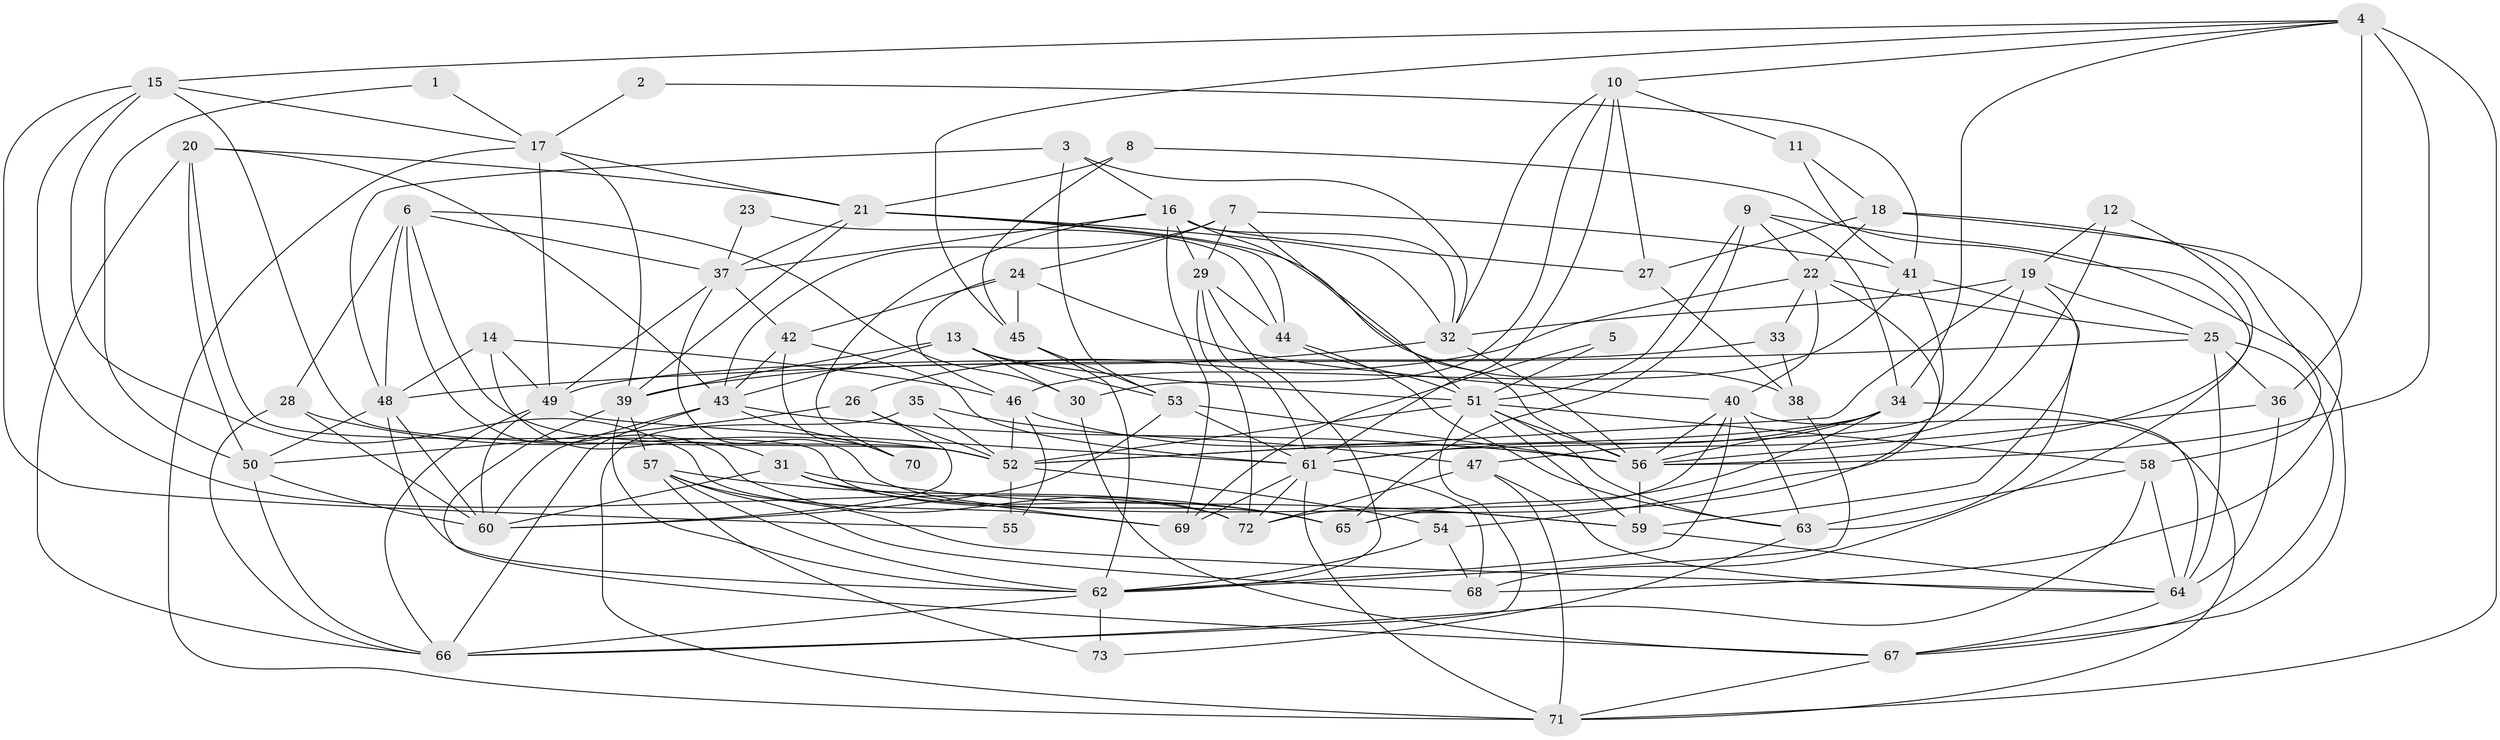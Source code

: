 // original degree distribution, {2: 0.1095890410958904, 3: 0.3356164383561644, 5: 0.136986301369863, 4: 0.23972602739726026, 6: 0.1232876712328767, 8: 0.00684931506849315, 7: 0.04794520547945205}
// Generated by graph-tools (version 1.1) at 2025/26/03/09/25 03:26:20]
// undirected, 73 vertices, 207 edges
graph export_dot {
graph [start="1"]
  node [color=gray90,style=filled];
  1;
  2;
  3;
  4;
  5;
  6;
  7;
  8;
  9;
  10;
  11;
  12;
  13;
  14;
  15;
  16;
  17;
  18;
  19;
  20;
  21;
  22;
  23;
  24;
  25;
  26;
  27;
  28;
  29;
  30;
  31;
  32;
  33;
  34;
  35;
  36;
  37;
  38;
  39;
  40;
  41;
  42;
  43;
  44;
  45;
  46;
  47;
  48;
  49;
  50;
  51;
  52;
  53;
  54;
  55;
  56;
  57;
  58;
  59;
  60;
  61;
  62;
  63;
  64;
  65;
  66;
  67;
  68;
  69;
  70;
  71;
  72;
  73;
  1 -- 17 [weight=1.0];
  1 -- 50 [weight=1.0];
  2 -- 17 [weight=1.0];
  2 -- 41 [weight=1.0];
  3 -- 16 [weight=1.0];
  3 -- 32 [weight=1.0];
  3 -- 48 [weight=1.0];
  3 -- 53 [weight=1.0];
  4 -- 10 [weight=1.0];
  4 -- 15 [weight=1.0];
  4 -- 34 [weight=1.0];
  4 -- 36 [weight=1.0];
  4 -- 45 [weight=1.0];
  4 -- 56 [weight=3.0];
  4 -- 71 [weight=1.0];
  5 -- 51 [weight=1.0];
  5 -- 69 [weight=1.0];
  6 -- 28 [weight=1.0];
  6 -- 30 [weight=1.0];
  6 -- 37 [weight=1.0];
  6 -- 48 [weight=1.0];
  6 -- 52 [weight=1.0];
  6 -- 72 [weight=2.0];
  7 -- 24 [weight=1.0];
  7 -- 29 [weight=1.0];
  7 -- 41 [weight=1.0];
  7 -- 43 [weight=1.0];
  7 -- 51 [weight=1.0];
  8 -- 21 [weight=1.0];
  8 -- 45 [weight=1.0];
  8 -- 68 [weight=1.0];
  9 -- 22 [weight=1.0];
  9 -- 34 [weight=1.0];
  9 -- 51 [weight=1.0];
  9 -- 65 [weight=1.0];
  9 -- 67 [weight=1.0];
  10 -- 11 [weight=1.0];
  10 -- 27 [weight=1.0];
  10 -- 30 [weight=1.0];
  10 -- 32 [weight=1.0];
  10 -- 61 [weight=1.0];
  11 -- 18 [weight=1.0];
  11 -- 41 [weight=1.0];
  12 -- 19 [weight=1.0];
  12 -- 47 [weight=1.0];
  12 -- 56 [weight=1.0];
  13 -- 30 [weight=1.0];
  13 -- 39 [weight=1.0];
  13 -- 43 [weight=1.0];
  13 -- 51 [weight=1.0];
  13 -- 53 [weight=1.0];
  14 -- 31 [weight=1.0];
  14 -- 46 [weight=1.0];
  14 -- 48 [weight=1.0];
  14 -- 49 [weight=1.0];
  15 -- 17 [weight=1.0];
  15 -- 52 [weight=1.0];
  15 -- 55 [weight=1.0];
  15 -- 69 [weight=1.0];
  15 -- 72 [weight=1.0];
  16 -- 27 [weight=1.0];
  16 -- 29 [weight=1.0];
  16 -- 32 [weight=1.0];
  16 -- 37 [weight=1.0];
  16 -- 56 [weight=2.0];
  16 -- 69 [weight=1.0];
  16 -- 70 [weight=1.0];
  17 -- 21 [weight=1.0];
  17 -- 39 [weight=1.0];
  17 -- 49 [weight=1.0];
  17 -- 71 [weight=1.0];
  18 -- 22 [weight=1.0];
  18 -- 27 [weight=1.0];
  18 -- 58 [weight=1.0];
  18 -- 68 [weight=1.0];
  19 -- 25 [weight=1.0];
  19 -- 32 [weight=1.0];
  19 -- 52 [weight=1.0];
  19 -- 59 [weight=1.0];
  19 -- 61 [weight=1.0];
  20 -- 21 [weight=1.0];
  20 -- 43 [weight=1.0];
  20 -- 50 [weight=1.0];
  20 -- 65 [weight=1.0];
  20 -- 66 [weight=1.0];
  21 -- 32 [weight=1.0];
  21 -- 37 [weight=1.0];
  21 -- 38 [weight=1.0];
  21 -- 39 [weight=1.0];
  21 -- 44 [weight=1.0];
  22 -- 25 [weight=1.0];
  22 -- 26 [weight=1.0];
  22 -- 33 [weight=1.0];
  22 -- 40 [weight=2.0];
  22 -- 54 [weight=1.0];
  23 -- 37 [weight=1.0];
  23 -- 44 [weight=1.0];
  24 -- 40 [weight=1.0];
  24 -- 42 [weight=1.0];
  24 -- 45 [weight=1.0];
  24 -- 46 [weight=1.0];
  25 -- 36 [weight=1.0];
  25 -- 48 [weight=1.0];
  25 -- 64 [weight=1.0];
  25 -- 67 [weight=1.0];
  26 -- 50 [weight=1.0];
  26 -- 52 [weight=1.0];
  26 -- 60 [weight=1.0];
  27 -- 38 [weight=1.0];
  28 -- 52 [weight=1.0];
  28 -- 60 [weight=1.0];
  28 -- 66 [weight=1.0];
  29 -- 44 [weight=1.0];
  29 -- 61 [weight=1.0];
  29 -- 62 [weight=1.0];
  29 -- 72 [weight=1.0];
  30 -- 67 [weight=1.0];
  31 -- 59 [weight=1.0];
  31 -- 60 [weight=1.0];
  31 -- 65 [weight=1.0];
  31 -- 69 [weight=1.0];
  32 -- 39 [weight=1.0];
  32 -- 56 [weight=1.0];
  33 -- 38 [weight=1.0];
  33 -- 49 [weight=1.0];
  34 -- 52 [weight=1.0];
  34 -- 56 [weight=1.0];
  34 -- 61 [weight=1.0];
  34 -- 64 [weight=1.0];
  34 -- 65 [weight=1.0];
  35 -- 47 [weight=1.0];
  35 -- 52 [weight=1.0];
  35 -- 71 [weight=1.0];
  36 -- 56 [weight=1.0];
  36 -- 64 [weight=1.0];
  37 -- 42 [weight=1.0];
  37 -- 49 [weight=1.0];
  37 -- 59 [weight=1.0];
  38 -- 62 [weight=1.0];
  39 -- 57 [weight=1.0];
  39 -- 62 [weight=1.0];
  39 -- 67 [weight=1.0];
  40 -- 56 [weight=1.0];
  40 -- 62 [weight=1.0];
  40 -- 63 [weight=1.0];
  40 -- 71 [weight=1.0];
  40 -- 72 [weight=1.0];
  41 -- 46 [weight=1.0];
  41 -- 63 [weight=1.0];
  41 -- 65 [weight=1.0];
  42 -- 43 [weight=1.0];
  42 -- 61 [weight=1.0];
  42 -- 70 [weight=1.0];
  43 -- 56 [weight=1.0];
  43 -- 60 [weight=1.0];
  43 -- 66 [weight=1.0];
  43 -- 70 [weight=1.0];
  44 -- 51 [weight=1.0];
  44 -- 63 [weight=1.0];
  45 -- 53 [weight=1.0];
  45 -- 62 [weight=1.0];
  46 -- 52 [weight=1.0];
  46 -- 55 [weight=1.0];
  46 -- 56 [weight=1.0];
  47 -- 64 [weight=1.0];
  47 -- 71 [weight=1.0];
  47 -- 72 [weight=1.0];
  48 -- 50 [weight=1.0];
  48 -- 60 [weight=1.0];
  48 -- 62 [weight=1.0];
  49 -- 60 [weight=1.0];
  49 -- 61 [weight=1.0];
  49 -- 66 [weight=1.0];
  50 -- 60 [weight=1.0];
  50 -- 66 [weight=1.0];
  51 -- 52 [weight=2.0];
  51 -- 56 [weight=1.0];
  51 -- 58 [weight=1.0];
  51 -- 59 [weight=2.0];
  51 -- 63 [weight=2.0];
  51 -- 66 [weight=1.0];
  52 -- 54 [weight=1.0];
  52 -- 55 [weight=1.0];
  53 -- 56 [weight=1.0];
  53 -- 60 [weight=1.0];
  53 -- 61 [weight=1.0];
  54 -- 62 [weight=1.0];
  54 -- 68 [weight=1.0];
  56 -- 59 [weight=1.0];
  57 -- 62 [weight=1.0];
  57 -- 64 [weight=1.0];
  57 -- 65 [weight=1.0];
  57 -- 68 [weight=1.0];
  57 -- 73 [weight=1.0];
  58 -- 63 [weight=2.0];
  58 -- 64 [weight=1.0];
  58 -- 66 [weight=1.0];
  59 -- 64 [weight=1.0];
  61 -- 68 [weight=1.0];
  61 -- 69 [weight=2.0];
  61 -- 71 [weight=1.0];
  61 -- 72 [weight=1.0];
  62 -- 66 [weight=1.0];
  62 -- 73 [weight=1.0];
  63 -- 73 [weight=1.0];
  64 -- 67 [weight=1.0];
  67 -- 71 [weight=1.0];
}
